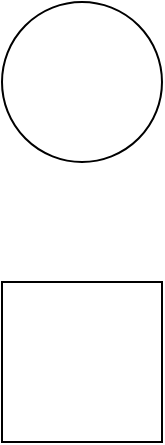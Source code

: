 <mxfile version="17.5.0" type="github">
  <diagram id="CJLKyQDXxL86G4FeJSPZ" name="Page-1">
    <mxGraphModel dx="968" dy="680" grid="1" gridSize="10" guides="1" tooltips="1" connect="1" arrows="1" fold="1" page="1" pageScale="1" pageWidth="850" pageHeight="1100" background="none" math="0" shadow="0">
      <root>
        <mxCell id="0" />
        <mxCell id="1" parent="0" />
        <mxCell id="cWfl8uIBNtozupIv8uS1-1" value="" style="whiteSpace=wrap;html=1;aspect=fixed;" vertex="1" parent="1">
          <mxGeometry x="290" y="210" width="80" height="80" as="geometry" />
        </mxCell>
        <mxCell id="cWfl8uIBNtozupIv8uS1-2" value="" style="ellipse;whiteSpace=wrap;html=1;aspect=fixed;" vertex="1" parent="1">
          <mxGeometry x="290" y="70" width="80" height="80" as="geometry" />
        </mxCell>
      </root>
    </mxGraphModel>
  </diagram>
</mxfile>

